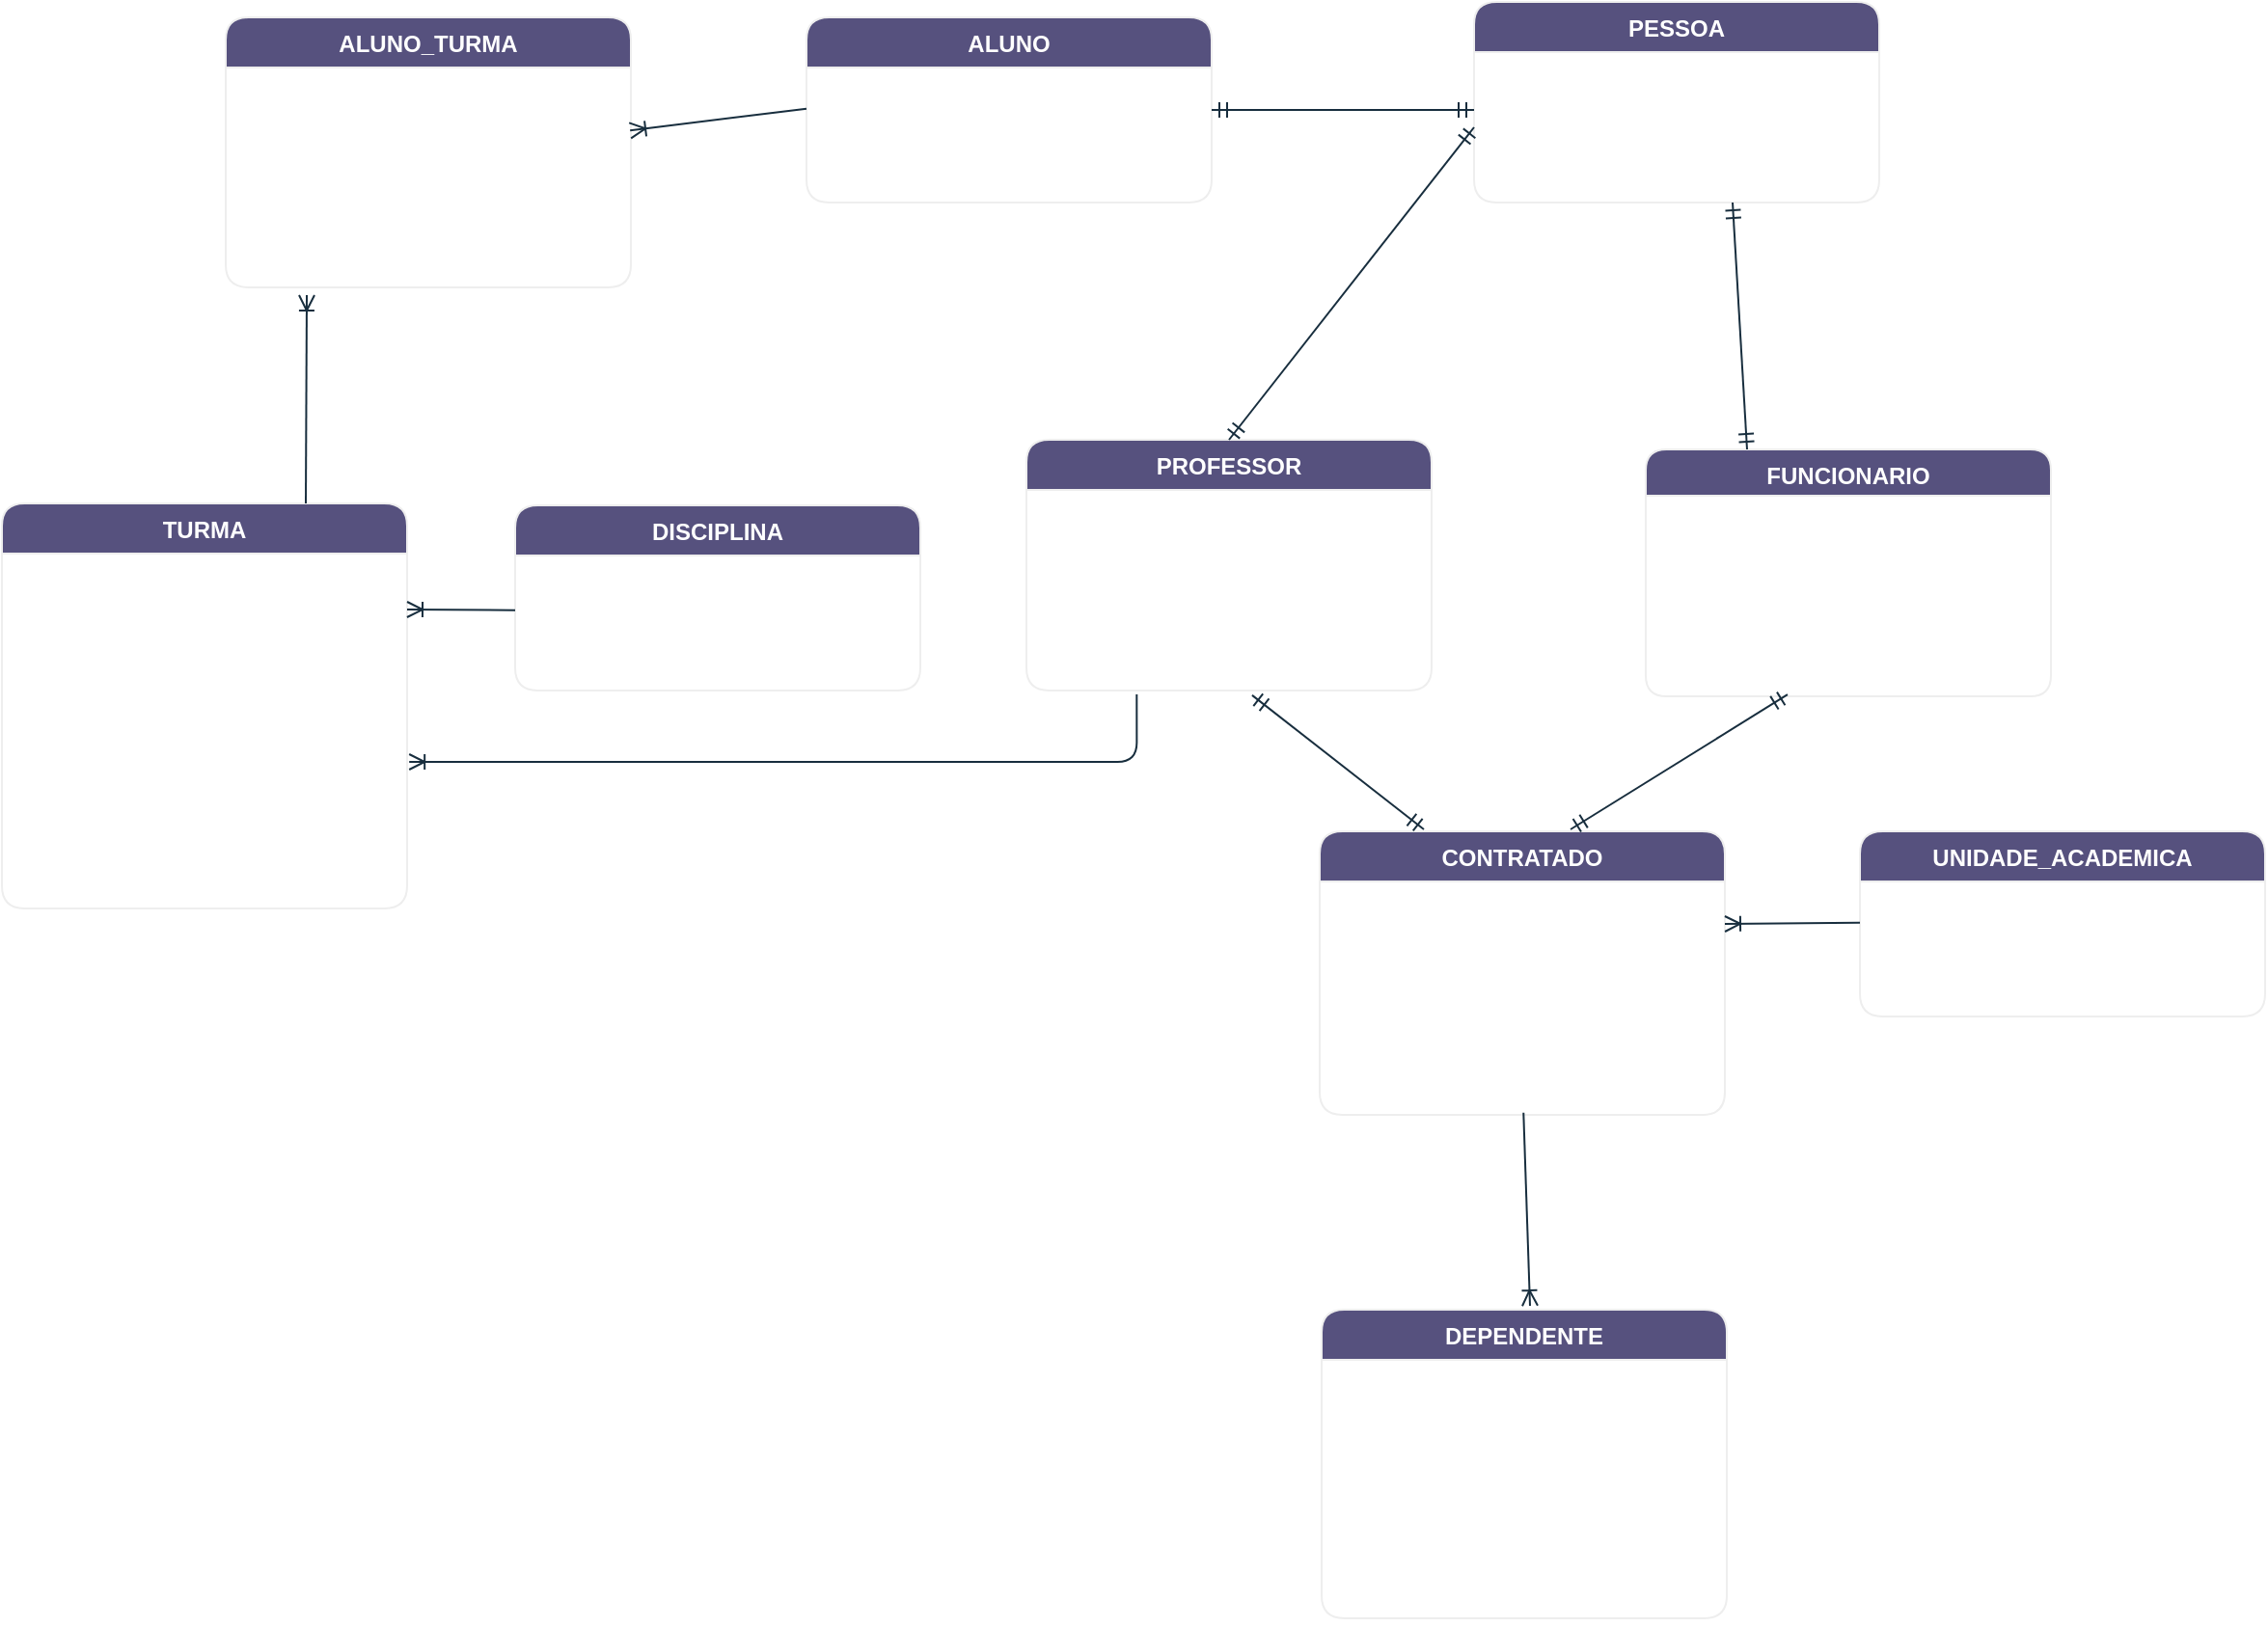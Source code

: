 <mxfile version="24.3.1" type="onedrive">
  <diagram name="Página-1" id="QC86d_QNciDQ760je7-x">
    <mxGraphModel grid="0" page="0" gridSize="10" guides="1" tooltips="1" connect="1" arrows="1" fold="1" pageScale="1" pageWidth="827" pageHeight="1169" math="0" shadow="0">
      <root>
        <mxCell id="0" />
        <mxCell id="1" parent="0" />
        <mxCell id="C5M7o7McChlUQrijFaYI-1" value="ALUNO" style="swimlane;fontStyle=1;align=center;verticalAlign=top;childLayout=stackLayout;horizontal=1;startSize=26;horizontalStack=0;resizeParent=1;resizeParentMax=0;resizeLast=0;collapsible=1;marginBottom=0;whiteSpace=wrap;html=1;rounded=1;labelBackgroundColor=none;fillColor=#56517E;strokeColor=#EEEEEE;fontColor=#FFFFFF;" vertex="1" parent="1">
          <mxGeometry x="-76" y="-152" width="210" height="96" as="geometry">
            <mxRectangle x="545" y="484" width="130" height="30" as="alternateBounds" />
          </mxGeometry>
        </mxCell>
        <mxCell id="C5M7o7McChlUQrijFaYI-2" value="matricula: INT [PK, FK -&amp;gt; Pessoa.matricula]" style="text;strokeColor=none;fillColor=none;align=left;verticalAlign=top;spacingLeft=4;spacingRight=4;overflow=hidden;rotatable=0;points=[[0,0.5],[1,0.5]];portConstraint=eastwest;whiteSpace=wrap;html=1;rounded=1;labelBackgroundColor=none;fontColor=#FFFFFF;" vertex="1" parent="C5M7o7McChlUQrijFaYI-1">
          <mxGeometry y="26" width="210" height="44" as="geometry" />
        </mxCell>
        <mxCell id="C5M7o7McChlUQrijFaYI-5" value="mensalidade: DECIMAL(10, 2)" style="text;strokeColor=none;fillColor=none;align=left;verticalAlign=top;spacingLeft=4;spacingRight=4;overflow=hidden;rotatable=0;points=[[0,0.5],[1,0.5]];portConstraint=eastwest;whiteSpace=wrap;html=1;rounded=1;labelBackgroundColor=none;fontColor=#FFFFFF;" vertex="1" parent="C5M7o7McChlUQrijFaYI-1">
          <mxGeometry y="70" width="210" height="26" as="geometry" />
        </mxCell>
        <mxCell id="C5M7o7McChlUQrijFaYI-12" value="PESSOA" style="swimlane;fontStyle=1;align=center;verticalAlign=top;childLayout=stackLayout;horizontal=1;startSize=26;horizontalStack=0;resizeParent=1;resizeParentMax=0;resizeLast=0;collapsible=1;marginBottom=0;whiteSpace=wrap;html=1;rounded=1;labelBackgroundColor=none;fillColor=#56517E;strokeColor=#EEEEEE;fontColor=#FFFFFF;" vertex="1" parent="1">
          <mxGeometry x="270" y="-160" width="210" height="104" as="geometry">
            <mxRectangle x="545" y="484" width="130" height="30" as="alternateBounds" />
          </mxGeometry>
        </mxCell>
        <mxCell id="C5M7o7McChlUQrijFaYI-13" value="matricula: SERIAL [PK]" style="text;strokeColor=none;fillColor=none;align=left;verticalAlign=top;spacingLeft=4;spacingRight=4;overflow=hidden;rotatable=0;points=[[0,0.5],[1,0.5]];portConstraint=eastwest;whiteSpace=wrap;html=1;rounded=1;labelBackgroundColor=none;fontColor=#FFFFFF;" vertex="1" parent="C5M7o7McChlUQrijFaYI-12">
          <mxGeometry y="26" width="210" height="26" as="geometry" />
        </mxCell>
        <mxCell id="C5M7o7McChlUQrijFaYI-14" value="nome: VARCHAR(100)" style="text;strokeColor=none;fillColor=none;align=left;verticalAlign=top;spacingLeft=4;spacingRight=4;overflow=hidden;rotatable=0;points=[[0,0.5],[1,0.5]];portConstraint=eastwest;whiteSpace=wrap;html=1;rounded=1;labelBackgroundColor=none;fontColor=#FFFFFF;" vertex="1" parent="C5M7o7McChlUQrijFaYI-12">
          <mxGeometry y="52" width="210" height="26" as="geometry" />
        </mxCell>
        <mxCell id="C5M7o7McChlUQrijFaYI-17" value="email: VARCHAR(100)" style="text;strokeColor=none;fillColor=none;align=left;verticalAlign=top;spacingLeft=4;spacingRight=4;overflow=hidden;rotatable=0;points=[[0,0.5],[1,0.5]];portConstraint=eastwest;whiteSpace=wrap;html=1;rounded=1;labelBackgroundColor=none;fontColor=#FFFFFF;" vertex="1" parent="C5M7o7McChlUQrijFaYI-12">
          <mxGeometry y="78" width="210" height="26" as="geometry" />
        </mxCell>
        <mxCell id="ZkMKbCPoLxissC6VVNEF-4" value="PROFESSOR" style="swimlane;fontStyle=1;align=center;verticalAlign=top;childLayout=stackLayout;horizontal=1;startSize=26;horizontalStack=0;resizeParent=1;resizeParentMax=0;resizeLast=0;collapsible=1;marginBottom=0;whiteSpace=wrap;html=1;rounded=1;labelBackgroundColor=none;fillColor=#56517E;strokeColor=#EEEEEE;fontColor=#FFFFFF;" vertex="1" parent="1">
          <mxGeometry x="38" y="67" width="210" height="130" as="geometry">
            <mxRectangle x="120" y="280" width="130" height="30" as="alternateBounds" />
          </mxGeometry>
        </mxCell>
        <mxCell id="ZkMKbCPoLxissC6VVNEF-5" value="matricula: INT [PK, FK -&amp;gt; Pessoa.matricula]" style="text;strokeColor=none;fillColor=none;align=left;verticalAlign=top;spacingLeft=4;spacingRight=4;overflow=hidden;rotatable=0;points=[[0,0.5],[1,0.5]];portConstraint=eastwest;whiteSpace=wrap;html=1;rounded=1;labelBackgroundColor=none;fontColor=#FFFFFF;" vertex="1" parent="ZkMKbCPoLxissC6VVNEF-4">
          <mxGeometry y="26" width="210" height="44" as="geometry" />
        </mxCell>
        <mxCell id="ZkMKbCPoLxissC6VVNEF-6" value="salario: DECIMAL(10, 2)" style="text;strokeColor=none;fillColor=none;align=left;verticalAlign=top;spacingLeft=4;spacingRight=4;overflow=hidden;rotatable=0;points=[[0,0.5],[1,0.5]];portConstraint=eastwest;whiteSpace=wrap;html=1;rounded=1;labelBackgroundColor=none;fontColor=#FFFFFF;" vertex="1" parent="ZkMKbCPoLxissC6VVNEF-4">
          <mxGeometry y="70" width="210" height="30" as="geometry" />
        </mxCell>
        <mxCell id="ZkMKbCPoLxissC6VVNEF-13" value="formacao: VARCHAR(100)" style="text;strokeColor=none;fillColor=none;align=left;verticalAlign=top;spacingLeft=4;spacingRight=4;overflow=hidden;rotatable=0;points=[[0,0.5],[1,0.5]];portConstraint=eastwest;whiteSpace=wrap;html=1;rounded=1;labelBackgroundColor=none;fontColor=#FFFFFF;" vertex="1" parent="ZkMKbCPoLxissC6VVNEF-4">
          <mxGeometry y="100" width="210" height="30" as="geometry" />
        </mxCell>
        <mxCell id="ZkMKbCPoLxissC6VVNEF-7" value="CONTRATADO" style="swimlane;fontStyle=1;align=center;verticalAlign=top;childLayout=stackLayout;horizontal=1;startSize=26;horizontalStack=0;resizeParent=1;resizeParentMax=0;resizeLast=0;collapsible=1;marginBottom=0;whiteSpace=wrap;html=1;rounded=1;labelBackgroundColor=none;fillColor=#56517E;strokeColor=#EEEEEE;fontColor=#FFFFFF;" vertex="1" parent="1">
          <mxGeometry x="190" y="270" width="210" height="147" as="geometry">
            <mxRectangle x="545" y="484" width="130" height="30" as="alternateBounds" />
          </mxGeometry>
        </mxCell>
        <mxCell id="ZkMKbCPoLxissC6VVNEF-8" value="matricula: INT [PK, FK -&amp;gt; Pessoa.matricula]" style="text;strokeColor=none;fillColor=none;align=left;verticalAlign=top;spacingLeft=4;spacingRight=4;overflow=hidden;rotatable=0;points=[[0,0.5],[1,0.5]];portConstraint=eastwest;whiteSpace=wrap;html=1;rounded=1;labelBackgroundColor=none;fontColor=#FFFFFF;" vertex="1" parent="ZkMKbCPoLxissC6VVNEF-7">
          <mxGeometry y="26" width="210" height="44" as="geometry" />
        </mxCell>
        <mxCell id="ZkMKbCPoLxissC6VVNEF-9" value="data_inicio: DATE" style="text;strokeColor=none;fillColor=none;align=left;verticalAlign=top;spacingLeft=4;spacingRight=4;overflow=hidden;rotatable=0;points=[[0,0.5],[1,0.5]];portConstraint=eastwest;whiteSpace=wrap;html=1;rounded=1;labelBackgroundColor=none;fontColor=#FFFFFF;" vertex="1" parent="ZkMKbCPoLxissC6VVNEF-7">
          <mxGeometry y="70" width="210" height="37" as="geometry" />
        </mxCell>
        <mxCell id="ZkMKbCPoLxissC6VVNEF-22" value="unidade_academica: INT [FK -&amp;gt; UnidadeAcademica.codigo]" style="text;strokeColor=none;fillColor=none;align=left;verticalAlign=top;spacingLeft=4;spacingRight=4;overflow=hidden;rotatable=0;points=[[0,0.5],[1,0.5]];portConstraint=eastwest;whiteSpace=wrap;html=1;rounded=1;labelBackgroundColor=none;fontColor=#FFFFFF;" vertex="1" parent="ZkMKbCPoLxissC6VVNEF-7">
          <mxGeometry y="107" width="210" height="40" as="geometry" />
        </mxCell>
        <mxCell id="ZkMKbCPoLxissC6VVNEF-10" value="UNIDADE_ACADEMICA" style="swimlane;fontStyle=1;align=center;verticalAlign=top;childLayout=stackLayout;horizontal=1;startSize=26;horizontalStack=0;resizeParent=1;resizeParentMax=0;resizeLast=0;collapsible=1;marginBottom=0;whiteSpace=wrap;html=1;rounded=1;labelBackgroundColor=none;fillColor=#56517E;strokeColor=#EEEEEE;fontColor=#FFFFFF;" vertex="1" parent="1">
          <mxGeometry x="470" y="270" width="210" height="96" as="geometry">
            <mxRectangle x="545" y="484" width="130" height="30" as="alternateBounds" />
          </mxGeometry>
        </mxCell>
        <mxCell id="ZkMKbCPoLxissC6VVNEF-11" value="codigo: SERIAL [PK]" style="text;strokeColor=none;fillColor=none;align=left;verticalAlign=top;spacingLeft=4;spacingRight=4;overflow=hidden;rotatable=0;points=[[0,0.5],[1,0.5]];portConstraint=eastwest;whiteSpace=wrap;html=1;rounded=1;labelBackgroundColor=none;fontColor=#FFFFFF;" vertex="1" parent="ZkMKbCPoLxissC6VVNEF-10">
          <mxGeometry y="26" width="210" height="44" as="geometry" />
        </mxCell>
        <mxCell id="ZkMKbCPoLxissC6VVNEF-12" value="nome: VARCHAR(100)" style="text;strokeColor=none;fillColor=none;align=left;verticalAlign=top;spacingLeft=4;spacingRight=4;overflow=hidden;rotatable=0;points=[[0,0.5],[1,0.5]];portConstraint=eastwest;whiteSpace=wrap;html=1;rounded=1;labelBackgroundColor=none;fontColor=#FFFFFF;" vertex="1" parent="ZkMKbCPoLxissC6VVNEF-10">
          <mxGeometry y="70" width="210" height="26" as="geometry" />
        </mxCell>
        <mxCell id="ZkMKbCPoLxissC6VVNEF-15" value="FUNCIONARIO" style="swimlane;fontStyle=1;align=center;verticalAlign=top;childLayout=stackLayout;horizontal=1;startSize=24;horizontalStack=0;resizeParent=1;resizeParentMax=0;resizeLast=0;collapsible=1;marginBottom=0;whiteSpace=wrap;html=1;rounded=1;labelBackgroundColor=none;fillColor=#56517E;strokeColor=#EEEEEE;fontColor=#FFFFFF;" vertex="1" parent="1">
          <mxGeometry x="359" y="72" width="210" height="128" as="geometry">
            <mxRectangle x="120" y="280" width="130" height="30" as="alternateBounds" />
          </mxGeometry>
        </mxCell>
        <mxCell id="ZkMKbCPoLxissC6VVNEF-16" value="matricula: INT [PK, FK -&amp;gt; Pessoa.matricula]" style="text;strokeColor=none;fillColor=none;align=left;verticalAlign=top;spacingLeft=4;spacingRight=4;overflow=hidden;rotatable=0;points=[[0,0.5],[1,0.5]];portConstraint=eastwest;whiteSpace=wrap;html=1;rounded=1;labelBackgroundColor=none;fontColor=#FFFFFF;" vertex="1" parent="ZkMKbCPoLxissC6VVNEF-15">
          <mxGeometry y="24" width="210" height="44" as="geometry" />
        </mxCell>
        <mxCell id="ZkMKbCPoLxissC6VVNEF-17" value="salario: DECIMAL(10, 2)" style="text;strokeColor=none;fillColor=none;align=left;verticalAlign=top;spacingLeft=4;spacingRight=4;overflow=hidden;rotatable=0;points=[[0,0.5],[1,0.5]];portConstraint=eastwest;whiteSpace=wrap;html=1;rounded=1;labelBackgroundColor=none;fontColor=#FFFFFF;" vertex="1" parent="ZkMKbCPoLxissC6VVNEF-15">
          <mxGeometry y="68" width="210" height="30" as="geometry" />
        </mxCell>
        <mxCell id="ZkMKbCPoLxissC6VVNEF-18" value="funcao: VARCHAR(100)" style="text;strokeColor=none;fillColor=none;align=left;verticalAlign=top;spacingLeft=4;spacingRight=4;overflow=hidden;rotatable=0;points=[[0,0.5],[1,0.5]];portConstraint=eastwest;whiteSpace=wrap;html=1;rounded=1;labelBackgroundColor=none;fontColor=#FFFFFF;" vertex="1" parent="ZkMKbCPoLxissC6VVNEF-15">
          <mxGeometry y="98" width="210" height="30" as="geometry" />
        </mxCell>
        <mxCell id="ZkMKbCPoLxissC6VVNEF-19" value="DEPENDENTE" style="swimlane;fontStyle=1;align=center;verticalAlign=top;childLayout=stackLayout;horizontal=1;startSize=26;horizontalStack=0;resizeParent=1;resizeParentMax=0;resizeLast=0;collapsible=1;marginBottom=0;whiteSpace=wrap;html=1;rounded=1;labelBackgroundColor=none;fillColor=#56517E;strokeColor=#EEEEEE;fontColor=#FFFFFF;" vertex="1" parent="1">
          <mxGeometry x="191" y="518" width="210" height="160" as="geometry">
            <mxRectangle x="545" y="484" width="130" height="30" as="alternateBounds" />
          </mxGeometry>
        </mxCell>
        <mxCell id="ZkMKbCPoLxissC6VVNEF-20" value="id: SERIAL [PK]" style="text;strokeColor=none;fillColor=none;align=left;verticalAlign=top;spacingLeft=4;spacingRight=4;overflow=hidden;rotatable=0;points=[[0,0.5],[1,0.5]];portConstraint=eastwest;whiteSpace=wrap;html=1;rounded=1;labelBackgroundColor=none;fontColor=#FFFFFF;" vertex="1" parent="ZkMKbCPoLxissC6VVNEF-19">
          <mxGeometry y="26" width="210" height="34" as="geometry" />
        </mxCell>
        <mxCell id="ZkMKbCPoLxissC6VVNEF-21" value="nome: VARCHAR(100)" style="text;strokeColor=none;fillColor=none;align=left;verticalAlign=top;spacingLeft=4;spacingRight=4;overflow=hidden;rotatable=0;points=[[0,0.5],[1,0.5]];portConstraint=eastwest;whiteSpace=wrap;html=1;rounded=1;labelBackgroundColor=none;fontColor=#FFFFFF;" vertex="1" parent="ZkMKbCPoLxissC6VVNEF-19">
          <mxGeometry y="60" width="210" height="30" as="geometry" />
        </mxCell>
        <mxCell id="ZkMKbCPoLxissC6VVNEF-23" value="contratado: INT [FK -&amp;gt; Contratado.matricula]" style="text;strokeColor=none;fillColor=none;align=left;verticalAlign=top;spacingLeft=4;spacingRight=4;overflow=hidden;rotatable=0;points=[[0,0.5],[1,0.5]];portConstraint=eastwest;whiteSpace=wrap;html=1;rounded=1;labelBackgroundColor=none;fontColor=#FFFFFF;" vertex="1" parent="ZkMKbCPoLxissC6VVNEF-19">
          <mxGeometry y="90" width="210" height="40" as="geometry" />
        </mxCell>
        <mxCell id="ZkMKbCPoLxissC6VVNEF-24" value="Parentesco: VARCHAR(100)" style="text;strokeColor=none;fillColor=none;align=left;verticalAlign=top;spacingLeft=4;spacingRight=4;overflow=hidden;rotatable=0;points=[[0,0.5],[1,0.5]];portConstraint=eastwest;whiteSpace=wrap;html=1;rounded=1;labelBackgroundColor=none;fontColor=#FFFFFF;" vertex="1" parent="ZkMKbCPoLxissC6VVNEF-19">
          <mxGeometry y="130" width="210" height="30" as="geometry" />
        </mxCell>
        <mxCell id="ZkMKbCPoLxissC6VVNEF-25" value="DISCIPLINA" style="swimlane;fontStyle=1;align=center;verticalAlign=top;childLayout=stackLayout;horizontal=1;startSize=26;horizontalStack=0;resizeParent=1;resizeParentMax=0;resizeLast=0;collapsible=1;marginBottom=0;whiteSpace=wrap;html=1;rounded=1;labelBackgroundColor=none;fillColor=#56517E;strokeColor=#EEEEEE;fontColor=#FFFFFF;" vertex="1" parent="1">
          <mxGeometry x="-227" y="101" width="210" height="96" as="geometry">
            <mxRectangle x="545" y="484" width="130" height="30" as="alternateBounds" />
          </mxGeometry>
        </mxCell>
        <mxCell id="ZkMKbCPoLxissC6VVNEF-26" value="codcred: SERIAL [PK]" style="text;strokeColor=none;fillColor=none;align=left;verticalAlign=top;spacingLeft=4;spacingRight=4;overflow=hidden;rotatable=0;points=[[0,0.5],[1,0.5]];portConstraint=eastwest;whiteSpace=wrap;html=1;rounded=1;labelBackgroundColor=none;fontColor=#FFFFFF;" vertex="1" parent="ZkMKbCPoLxissC6VVNEF-25">
          <mxGeometry y="26" width="210" height="44" as="geometry" />
        </mxCell>
        <mxCell id="ZkMKbCPoLxissC6VVNEF-27" value="nome: VARCHAR(100)" style="text;strokeColor=none;fillColor=none;align=left;verticalAlign=top;spacingLeft=4;spacingRight=4;overflow=hidden;rotatable=0;points=[[0,0.5],[1,0.5]];portConstraint=eastwest;whiteSpace=wrap;html=1;rounded=1;labelBackgroundColor=none;fontColor=#FFFFFF;" vertex="1" parent="ZkMKbCPoLxissC6VVNEF-25">
          <mxGeometry y="70" width="210" height="26" as="geometry" />
        </mxCell>
        <mxCell id="ZkMKbCPoLxissC6VVNEF-28" value="TURMA" style="swimlane;fontStyle=1;align=center;verticalAlign=top;childLayout=stackLayout;horizontal=1;startSize=26;horizontalStack=0;resizeParent=1;resizeParentMax=0;resizeLast=0;collapsible=1;marginBottom=0;whiteSpace=wrap;html=1;rounded=1;labelBackgroundColor=none;fillColor=#56517E;strokeColor=#EEEEEE;fontColor=#FFFFFF;" vertex="1" parent="1">
          <mxGeometry x="-493" y="100" width="210" height="210" as="geometry">
            <mxRectangle x="545" y="484" width="130" height="30" as="alternateBounds" />
          </mxGeometry>
        </mxCell>
        <mxCell id="ZkMKbCPoLxissC6VVNEF-29" value="numero: SERIAL [PK]" style="text;strokeColor=none;fillColor=none;align=left;verticalAlign=top;spacingLeft=4;spacingRight=4;overflow=hidden;rotatable=0;points=[[0,0.5],[1,0.5]];portConstraint=eastwest;whiteSpace=wrap;html=1;rounded=1;labelBackgroundColor=none;fontColor=#FFFFFF;" vertex="1" parent="ZkMKbCPoLxissC6VVNEF-28">
          <mxGeometry y="26" width="210" height="34" as="geometry" />
        </mxCell>
        <mxCell id="ZkMKbCPoLxissC6VVNEF-30" value="horario: TIME" style="text;strokeColor=none;fillColor=none;align=left;verticalAlign=top;spacingLeft=4;spacingRight=4;overflow=hidden;rotatable=0;points=[[0,0.5],[1,0.5]];portConstraint=eastwest;whiteSpace=wrap;html=1;rounded=1;labelBackgroundColor=none;fontColor=#FFFFFF;" vertex="1" parent="ZkMKbCPoLxissC6VVNEF-28">
          <mxGeometry y="60" width="210" height="30" as="geometry" />
        </mxCell>
        <mxCell id="ZkMKbCPoLxissC6VVNEF-31" value="disciplina: INT [FK -&amp;gt; Disciplina.codcred]" style="text;strokeColor=none;fillColor=none;align=left;verticalAlign=top;spacingLeft=4;spacingRight=4;overflow=hidden;rotatable=0;points=[[0,0.5],[1,0.5]];portConstraint=eastwest;whiteSpace=wrap;html=1;rounded=1;labelBackgroundColor=none;fontColor=#FFFFFF;" vertex="1" parent="ZkMKbCPoLxissC6VVNEF-28">
          <mxGeometry y="90" width="210" height="40" as="geometry" />
        </mxCell>
        <mxCell id="DgXpyluCPTR8Jqaga3-A-16" value="nome_disciplina: VARCHAR[FK]" style="text;strokeColor=none;fillColor=none;align=left;verticalAlign=top;spacingLeft=4;spacingRight=4;overflow=hidden;rotatable=0;points=[[0,0.5],[1,0.5]];portConstraint=eastwest;whiteSpace=wrap;html=1;rounded=1;labelBackgroundColor=none;fontColor=#FFFFFF;" vertex="1" parent="ZkMKbCPoLxissC6VVNEF-28">
          <mxGeometry y="130" width="210" height="40" as="geometry" />
        </mxCell>
        <mxCell id="ZkMKbCPoLxissC6VVNEF-32" value="professor: INT [FK -&amp;gt; Professor.matricula]" style="text;strokeColor=none;fillColor=none;align=left;verticalAlign=top;spacingLeft=4;spacingRight=4;overflow=hidden;rotatable=0;points=[[0,0.5],[1,0.5]];portConstraint=eastwest;whiteSpace=wrap;html=1;rounded=1;labelBackgroundColor=none;fontColor=#FFFFFF;" vertex="1" parent="ZkMKbCPoLxissC6VVNEF-28">
          <mxGeometry y="170" width="210" height="40" as="geometry" />
        </mxCell>
        <mxCell id="ZkMKbCPoLxissC6VVNEF-33" value="ALUNO_TURMA" style="swimlane;fontStyle=1;align=center;verticalAlign=top;childLayout=stackLayout;horizontal=1;startSize=26;horizontalStack=0;resizeParent=1;resizeParentMax=0;resizeLast=0;collapsible=1;marginBottom=0;whiteSpace=wrap;html=1;rounded=1;labelBackgroundColor=none;fillColor=#56517E;strokeColor=#EEEEEE;fontColor=#FFFFFF;" vertex="1" parent="1">
          <mxGeometry x="-377" y="-152" width="210" height="140" as="geometry">
            <mxRectangle x="545" y="484" width="130" height="30" as="alternateBounds" />
          </mxGeometry>
        </mxCell>
        <mxCell id="ZkMKbCPoLxissC6VVNEF-35" value="turma: INT [PK, FK -&amp;gt; Turma.numero]" style="text;strokeColor=none;fillColor=none;align=left;verticalAlign=top;spacingLeft=4;spacingRight=4;overflow=hidden;rotatable=0;points=[[0,0.5],[1,0.5]];portConstraint=eastwest;whiteSpace=wrap;html=1;rounded=1;labelBackgroundColor=none;fontColor=#FFFFFF;" vertex="1" parent="ZkMKbCPoLxissC6VVNEF-33">
          <mxGeometry y="26" width="210" height="40" as="geometry" />
        </mxCell>
        <mxCell id="ZkMKbCPoLxissC6VVNEF-34" value="aluno: INT [PK, FK -&amp;gt; Aluno.matricula]" style="text;strokeColor=none;fillColor=none;align=left;verticalAlign=top;spacingLeft=4;spacingRight=4;overflow=hidden;rotatable=0;points=[[0,0.5],[1,0.5]];portConstraint=eastwest;whiteSpace=wrap;html=1;rounded=1;labelBackgroundColor=none;fontColor=#FFFFFF;" vertex="1" parent="ZkMKbCPoLxissC6VVNEF-33">
          <mxGeometry y="66" width="210" height="44" as="geometry" />
        </mxCell>
        <mxCell id="ZkMKbCPoLxissC6VVNEF-36" value="semestre: VARCHAR(10) [PK]" style="text;strokeColor=none;fillColor=none;align=left;verticalAlign=top;spacingLeft=4;spacingRight=4;overflow=hidden;rotatable=0;points=[[0,0.5],[1,0.5]];portConstraint=eastwest;whiteSpace=wrap;html=1;rounded=1;labelBackgroundColor=none;fontColor=#FFFFFF;" vertex="1" parent="ZkMKbCPoLxissC6VVNEF-33">
          <mxGeometry y="110" width="210" height="30" as="geometry" />
        </mxCell>
        <mxCell id="ZkMKbCPoLxissC6VVNEF-38" value="" style="fontSize=12;html=1;endArrow=ERmandOne;startArrow=ERmandOne;rounded=1;entryX=0;entryY=0.5;entryDx=0;entryDy=0;exitX=0.5;exitY=0;exitDx=0;exitDy=0;labelBackgroundColor=none;strokeColor=#182E3E;fontColor=default;" edge="1" parent="1" source="ZkMKbCPoLxissC6VVNEF-4" target="C5M7o7McChlUQrijFaYI-14">
          <mxGeometry width="100" height="100" relative="1" as="geometry">
            <mxPoint x="180" y="56" as="sourcePoint" />
            <mxPoint x="280" y="-44" as="targetPoint" />
          </mxGeometry>
        </mxCell>
        <mxCell id="ZkMKbCPoLxissC6VVNEF-42" value="" style="fontSize=12;html=1;endArrow=ERmandOne;startArrow=ERmandOne;rounded=1;entryX=0.49;entryY=0.996;entryDx=0;entryDy=0;entryPerimeter=0;exitX=0.25;exitY=0;exitDx=0;exitDy=0;labelBackgroundColor=none;strokeColor=#182E3E;fontColor=default;" edge="1" parent="1" source="ZkMKbCPoLxissC6VVNEF-15">
          <mxGeometry width="100" height="100" relative="1" as="geometry">
            <mxPoint x="404.89" y="55.11" as="sourcePoint" />
            <mxPoint x="404.0" y="-56.004" as="targetPoint" />
          </mxGeometry>
        </mxCell>
        <mxCell id="ZkMKbCPoLxissC6VVNEF-49" value="" style="fontSize=12;html=1;endArrow=ERmandOne;startArrow=ERmandOne;rounded=1;entryX=0.557;entryY=1.081;entryDx=0;entryDy=0;entryPerimeter=0;labelBackgroundColor=none;strokeColor=#182E3E;fontColor=default;" edge="1" parent="1" target="ZkMKbCPoLxissC6VVNEF-13">
          <mxGeometry width="100" height="100" relative="1" as="geometry">
            <mxPoint x="244" y="269" as="sourcePoint" />
            <mxPoint x="138" y="186" as="targetPoint" />
          </mxGeometry>
        </mxCell>
        <mxCell id="ZkMKbCPoLxissC6VVNEF-50" value="" style="fontSize=12;html=1;endArrow=ERmandOne;startArrow=ERmandOne;rounded=1;exitX=0.35;exitY=0.97;exitDx=0;exitDy=0;exitPerimeter=0;labelBackgroundColor=none;strokeColor=#182E3E;fontColor=default;" edge="1" parent="1" source="ZkMKbCPoLxissC6VVNEF-18">
          <mxGeometry width="100" height="100" relative="1" as="geometry">
            <mxPoint x="356" y="194" as="sourcePoint" />
            <mxPoint x="320" y="269" as="targetPoint" />
            <Array as="points" />
          </mxGeometry>
        </mxCell>
        <mxCell id="ZkMKbCPoLxissC6VVNEF-53" value="" style="fontSize=12;html=1;endArrow=ERoneToMany;rounded=1;entryX=0.5;entryY=0;entryDx=0;entryDy=0;labelBackgroundColor=none;strokeColor=#182E3E;fontColor=default;exitX=0.503;exitY=0.971;exitDx=0;exitDy=0;exitPerimeter=0;" edge="1" parent="1" source="ZkMKbCPoLxissC6VVNEF-22">
          <mxGeometry width="100" height="100" relative="1" as="geometry">
            <mxPoint x="293" y="411" as="sourcePoint" />
            <mxPoint x="299" y="516" as="targetPoint" />
          </mxGeometry>
        </mxCell>
        <mxCell id="ZkMKbCPoLxissC6VVNEF-54" value="" style="fontSize=12;html=1;endArrow=ERoneToMany;rounded=1;entryX=1;entryY=0.5;entryDx=0;entryDy=0;labelBackgroundColor=none;strokeColor=#182E3E;fontColor=default;" edge="1" parent="1" target="ZkMKbCPoLxissC6VVNEF-8">
          <mxGeometry width="100" height="100" relative="1" as="geometry">
            <mxPoint x="470" y="317.33" as="sourcePoint" />
            <mxPoint x="376" y="317" as="targetPoint" />
          </mxGeometry>
        </mxCell>
        <mxCell id="ZkMKbCPoLxissC6VVNEF-55" value="" style="fontSize=12;html=1;endArrow=ERmandOne;startArrow=ERmandOne;rounded=1;exitX=1;exitY=0.5;exitDx=0;exitDy=0;labelBackgroundColor=none;strokeColor=#182E3E;fontColor=default;" edge="1" parent="1" source="C5M7o7McChlUQrijFaYI-2">
          <mxGeometry width="100" height="100" relative="1" as="geometry">
            <mxPoint x="134" y="-104.67" as="sourcePoint" />
            <mxPoint x="270" y="-104" as="targetPoint" />
          </mxGeometry>
        </mxCell>
        <mxCell id="ZkMKbCPoLxissC6VVNEF-58" value="" style="fontSize=12;html=1;endArrow=ERoneToMany;rounded=1;entryX=0.998;entryY=0.817;entryDx=0;entryDy=0;entryPerimeter=0;labelBackgroundColor=none;strokeColor=#182E3E;fontColor=default;" edge="1" parent="1" target="ZkMKbCPoLxissC6VVNEF-35">
          <mxGeometry width="100" height="100" relative="1" as="geometry">
            <mxPoint x="-76" y="-104.67" as="sourcePoint" />
            <mxPoint x="-170" y="-105" as="targetPoint" />
          </mxGeometry>
        </mxCell>
        <mxCell id="ZkMKbCPoLxissC6VVNEF-59" value="" style="fontSize=12;html=1;endArrow=ERoneToMany;rounded=1;exitX=0.75;exitY=0;exitDx=0;exitDy=0;labelBackgroundColor=none;strokeColor=#182E3E;fontColor=default;entryX=0.2;entryY=1.133;entryDx=0;entryDy=0;entryPerimeter=0;" edge="1" parent="1" source="ZkMKbCPoLxissC6VVNEF-28" target="ZkMKbCPoLxissC6VVNEF-36">
          <mxGeometry width="100" height="100" relative="1" as="geometry">
            <mxPoint x="-373" y="100" as="sourcePoint" />
            <mxPoint x="-335" y="31" as="targetPoint" />
          </mxGeometry>
        </mxCell>
        <mxCell id="ZkMKbCPoLxissC6VVNEF-60" value="" style="fontSize=12;html=1;endArrow=ERoneToMany;rounded=1;entryX=1;entryY=0.853;entryDx=0;entryDy=0;entryPerimeter=0;labelBackgroundColor=none;strokeColor=#182E3E;fontColor=default;" edge="1" parent="1" target="ZkMKbCPoLxissC6VVNEF-29">
          <mxGeometry width="100" height="100" relative="1" as="geometry">
            <mxPoint x="-227" y="155.33" as="sourcePoint" />
            <mxPoint x="-276" y="155" as="targetPoint" />
          </mxGeometry>
        </mxCell>
        <mxCell id="ZkMKbCPoLxissC6VVNEF-61" value="" style="edgeStyle=orthogonalEdgeStyle;fontSize=12;html=1;endArrow=ERoneToMany;rounded=1;exitX=0.296;exitY=1.1;exitDx=0;exitDy=0;exitPerimeter=0;entryX=1.029;entryY=0.125;entryDx=0;entryDy=0;entryPerimeter=0;labelBackgroundColor=none;strokeColor=#182E3E;fontColor=default;" edge="1" parent="1">
          <mxGeometry width="100" height="100" relative="1" as="geometry">
            <mxPoint x="95.16" y="199" as="sourcePoint" />
            <mxPoint x="-281.91" y="234" as="targetPoint" />
            <Array as="points">
              <mxPoint x="95" y="234" />
            </Array>
          </mxGeometry>
        </mxCell>
      </root>
    </mxGraphModel>
  </diagram>
</mxfile>

